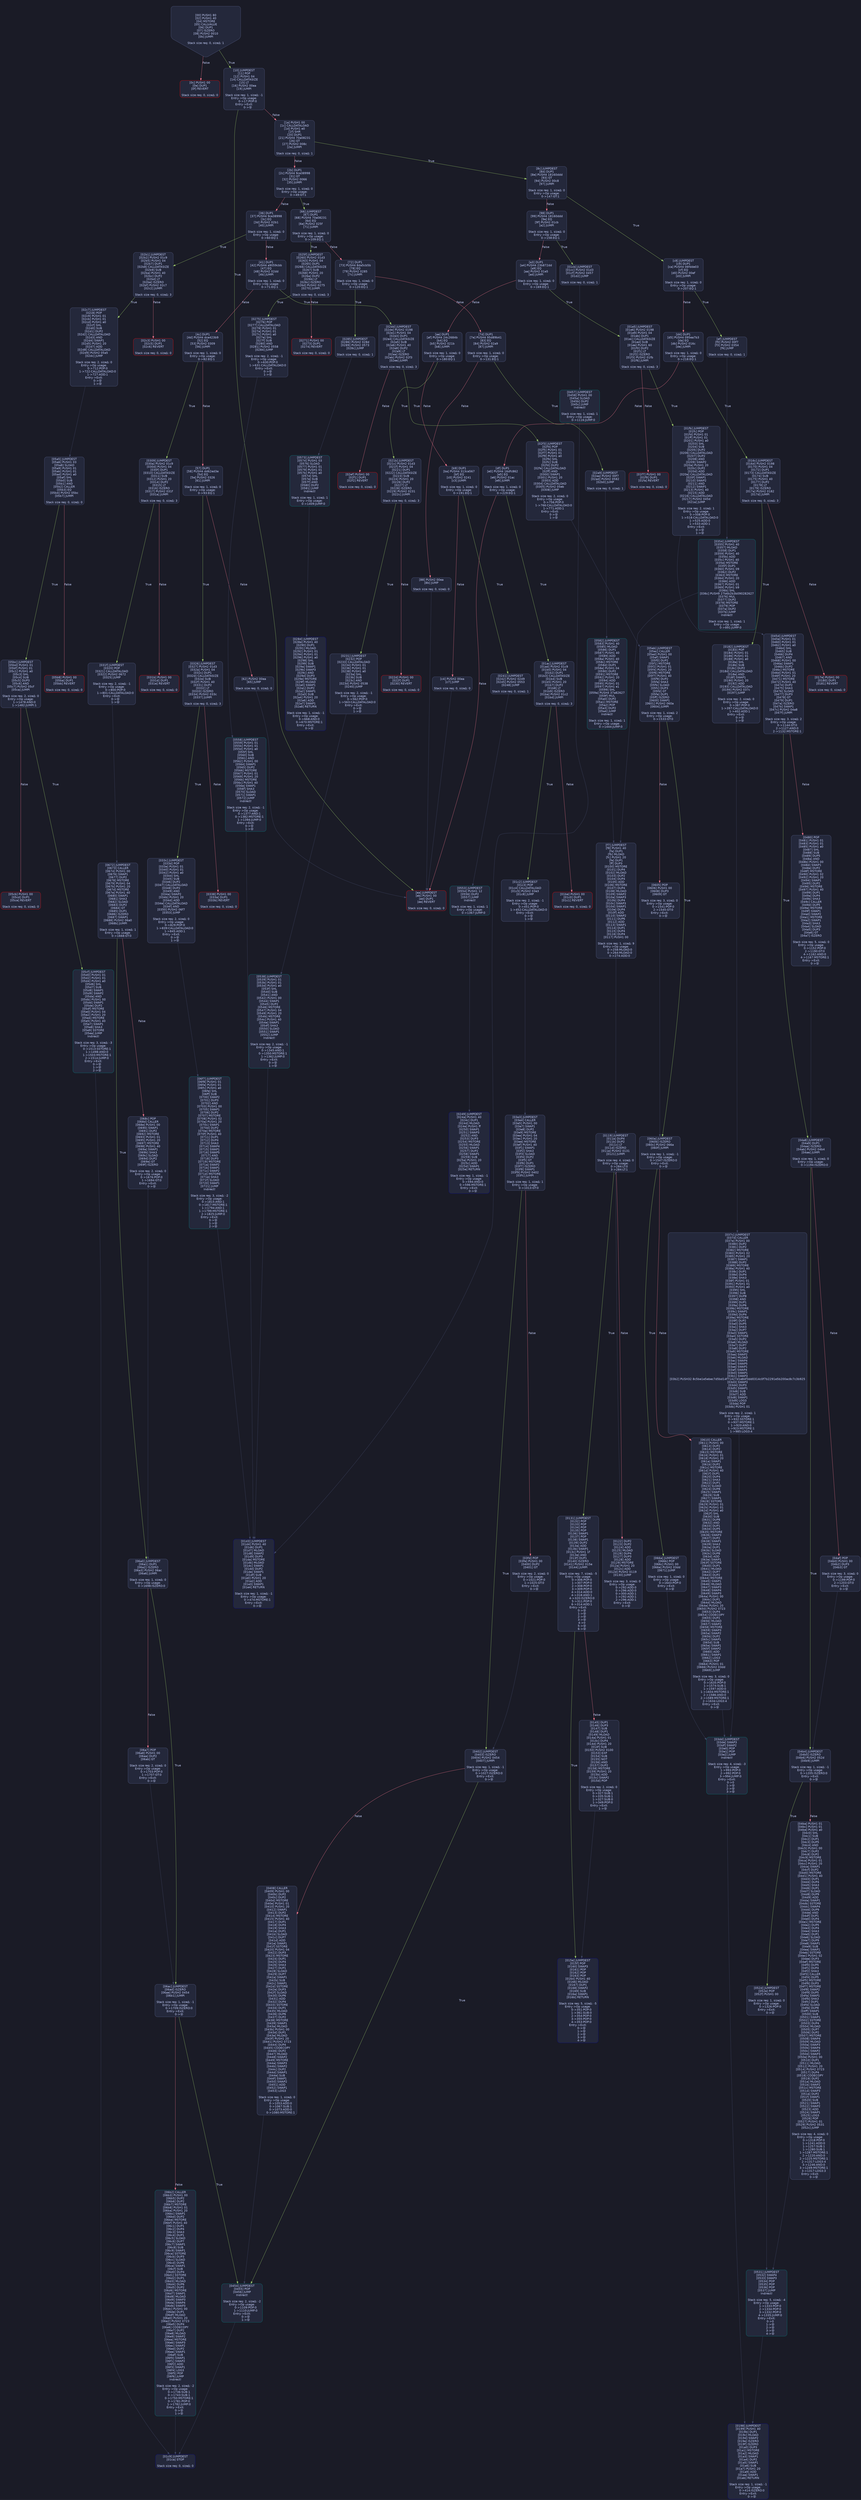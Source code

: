 digraph G {
    node [shape=box, style="filled, rounded", color="#565f89", fontcolor="#c0caf5", fontname="Helvetica", fillcolor="#24283b"];
    edge [color="#414868", fontcolor="#c0caf5", fontname="Helvetica"];
    bgcolor="#1a1b26";
    0 [ label = "[00] PUSH1 80
[02] PUSH1 40
[04] MSTORE
[05] CALLVALUE
[06] DUP1
[07] ISZERO
[08] PUSH2 0010
[0b] JUMPI

Stack size req: 0, sizeΔ: 1
" shape = invhouse]
    1 [ label = "[0c] PUSH1 00
[0e] DUP1
[0f] REVERT

Stack size req: 0, sizeΔ: 0
" color = "red"]
    2 [ label = "[10] JUMPDEST
[11] POP
[12] PUSH1 04
[14] CALLDATASIZE
[15] LT
[16] PUSH2 00ea
[19] JUMPI

Stack size req: 1, sizeΔ: -1
Entry->Op usage:
	0->17:POP:0
Entry->Exit:
	0->😵
"]
    3 [ label = "[1a] PUSH1 00
[1c] CALLDATALOAD
[1d] PUSH1 e0
[1f] SHR
[20] DUP1
[21] PUSH4 70a08231
[26] GT
[27] PUSH2 008c
[2a] JUMPI

Stack size req: 0, sizeΔ: 1
"]
    4 [ label = "[2b] DUP1
[2c] PUSH4 9ce38998
[31] GT
[32] PUSH2 0066
[35] JUMPI

Stack size req: 1, sizeΔ: 0
Entry->Op usage:
	0->49:GT:1
"]
    5 [ label = "[36] DUP1
[37] PUSH4 9ce38998
[3c] EQ
[3d] PUSH2 02b1
[40] JUMPI

Stack size req: 1, sizeΔ: 0
Entry->Op usage:
	0->60:EQ:1
"]
    6 [ label = "[41] DUP1
[42] PUSH4 a9059cbb
[47] EQ
[48] PUSH2 02dd
[4b] JUMPI

Stack size req: 1, sizeΔ: 0
Entry->Op usage:
	0->71:EQ:1
"]
    7 [ label = "[4c] DUP1
[4d] PUSH4 dce423b9
[52] EQ
[53] PUSH2 0309
[56] JUMPI

Stack size req: 1, sizeΔ: 0
Entry->Op usage:
	0->82:EQ:1
"]
    8 [ label = "[57] DUP1
[58] PUSH4 dd62ed3e
[5d] EQ
[5e] PUSH2 0326
[61] JUMPI

Stack size req: 1, sizeΔ: 0
Entry->Op usage:
	0->93:EQ:1
"]
    9 [ label = "[62] PUSH2 00ea
[65] JUMP

Stack size req: 0, sizeΔ: 0
"]
    10 [ label = "[66] JUMPDEST
[67] DUP1
[68] PUSH4 70a08231
[6d] EQ
[6e] PUSH2 025f
[71] JUMPI

Stack size req: 1, sizeΔ: 0
Entry->Op usage:
	0->109:EQ:1
"]
    11 [ label = "[72] DUP1
[73] PUSH4 8da5cb5b
[78] EQ
[79] PUSH2 0285
[7c] JUMPI

Stack size req: 1, sizeΔ: 0
Entry->Op usage:
	0->120:EQ:1
"]
    12 [ label = "[7d] DUP1
[7e] PUSH4 95d89b41
[83] EQ
[84] PUSH2 02a9
[87] JUMPI

Stack size req: 1, sizeΔ: 0
Entry->Op usage:
	0->131:EQ:1
"]
    13 [ label = "[88] PUSH2 00ea
[8b] JUMP

Stack size req: 0, sizeΔ: 0
"]
    14 [ label = "[8c] JUMPDEST
[8d] DUP1
[8e] PUSH4 18160ddd
[93] GT
[94] PUSH2 00c8
[97] JUMPI

Stack size req: 1, sizeΔ: 0
Entry->Op usage:
	0->147:GT:1
"]
    15 [ label = "[98] DUP1
[99] PUSH4 18160ddd
[9e] EQ
[9f] PUSH2 01cb
[a2] JUMPI

Stack size req: 1, sizeΔ: 0
Entry->Op usage:
	0->158:EQ:1
"]
    16 [ label = "[a3] DUP1
[a4] PUSH4 23b872dd
[a9] EQ
[aa] PUSH2 01e5
[ad] JUMPI

Stack size req: 1, sizeΔ: 0
Entry->Op usage:
	0->169:EQ:1
"]
    17 [ label = "[ae] DUP1
[af] PUSH4 24c2684b
[b4] EQ
[b5] PUSH2 021b
[b8] JUMPI

Stack size req: 1, sizeΔ: 0
Entry->Op usage:
	0->180:EQ:1
"]
    18 [ label = "[b9] DUP1
[ba] PUSH4 313ce567
[bf] EQ
[c0] PUSH2 0241
[c3] JUMPI

Stack size req: 1, sizeΔ: 0
Entry->Op usage:
	0->191:EQ:1
"]
    19 [ label = "[c4] PUSH2 00ea
[c7] JUMP

Stack size req: 0, sizeΔ: 0
"]
    20 [ label = "[c8] JUMPDEST
[c9] DUP1
[ca] PUSH4 06fdde03
[cf] EQ
[d0] PUSH2 00ef
[d3] JUMPI

Stack size req: 1, sizeΔ: 0
Entry->Op usage:
	0->207:EQ:1
"]
    21 [ label = "[d4] DUP1
[d5] PUSH4 095ea7b3
[da] EQ
[db] PUSH2 016c
[de] JUMPI

Stack size req: 1, sizeΔ: 0
Entry->Op usage:
	0->218:EQ:1
"]
    22 [ label = "[df] DUP1
[e0] PUSH4 16dfc862
[e5] EQ
[e6] PUSH2 01ac
[e9] JUMPI

Stack size req: 1, sizeΔ: 0
Entry->Op usage:
	0->229:EQ:1
"]
    23 [ label = "[ea] JUMPDEST
[eb] PUSH1 00
[ed] DUP1
[ee] REVERT

Stack size req: 0, sizeΔ: 0
" color = "red"]
    24 [ label = "[ef] JUMPDEST
[f0] PUSH2 00f7
[f3] PUSH2 0354
[f6] JUMP

Stack size req: 0, sizeΔ: 1
"]
    25 [ label = "[f7] JUMPDEST
[f8] PUSH1 40
[fa] DUP1
[fb] MLOAD
[fc] PUSH1 20
[fe] DUP1
[ff] DUP3
[0100] MSTORE
[0101] DUP4
[0102] MLOAD
[0103] DUP2
[0104] DUP4
[0105] ADD
[0106] MSTORE
[0107] DUP4
[0108] MLOAD
[0109] SWAP2
[010a] SWAP3
[010b] DUP4
[010c] SWAP3
[010d] SWAP1
[010e] DUP4
[010f] ADD
[0110] SWAP2
[0111] DUP6
[0112] ADD
[0113] SWAP1
[0114] DUP1
[0115] DUP4
[0116] DUP4
[0117] PUSH1 00

Stack size req: 1, sizeΔ: 9
Entry->Op usage:
	0->258:MLOAD:0
	0->264:MLOAD:0
	0->274:ADD:0
"]
    26 [ label = "[0119] JUMPDEST
[011a] DUP4
[011b] DUP2
[011c] LT
[011d] ISZERO
[011e] PUSH2 0131
[0121] JUMPI

Stack size req: 4, sizeΔ: 0
Entry->Op usage:
	0->284:LT:0
	3->284:LT:1
"]
    27 [ label = "[0122] DUP2
[0123] DUP2
[0124] ADD
[0125] MLOAD
[0126] DUP4
[0127] DUP3
[0128] ADD
[0129] MSTORE
[012a] PUSH1 20
[012c] ADD
[012d] PUSH2 0119
[0130] JUMP

Stack size req: 3, sizeΔ: 0
Entry->Op usage:
	0->292:ADD:0
	0->296:ADD:0
	0->300:ADD:1
	1->292:ADD:1
	2->296:ADD:1
Entry->Exit:
	0->😵
"]
    28 [ label = "[0131] JUMPDEST
[0132] POP
[0133] POP
[0134] POP
[0135] POP
[0136] SWAP1
[0137] POP
[0138] SWAP1
[0139] DUP2
[013a] ADD
[013b] SWAP1
[013c] PUSH1 1f
[013e] AND
[013f] DUP1
[0140] ISZERO
[0141] PUSH2 015e
[0144] JUMPI

Stack size req: 7, sizeΔ: -5
Entry->Op usage:
	0->306:POP:0
	1->307:POP:0
	2->308:POP:0
	3->309:POP:0
	4->314:ADD:0
	4->318:AND:1
	4->320:ISZERO:0
	5->311:POP:0
	6->314:ADD:1
Entry->Exit:
	0->😵
	1->😵
	2->😵
	3->😵
	4->0
	5->😵
	6->😵
"]
    29 [ label = "[0145] DUP1
[0146] DUP3
[0147] SUB
[0148] DUP1
[0149] MLOAD
[014a] PUSH1 01
[014c] DUP4
[014d] PUSH1 20
[014f] SUB
[0150] PUSH2 0100
[0153] EXP
[0154] SUB
[0155] NOT
[0156] AND
[0157] DUP2
[0158] MSTORE
[0159] PUSH1 20
[015b] ADD
[015c] SWAP2
[015d] POP

Stack size req: 2, sizeΔ: 0
Entry->Op usage:
	0->327:SUB:1
	0->335:SUB:1
	1->327:SUB:0
	1->349:POP:0
Entry->Exit:
	1->😵
"]
    30 [ label = "[015e] JUMPDEST
[015f] POP
[0160] SWAP3
[0161] POP
[0162] POP
[0163] POP
[0164] PUSH1 40
[0166] MLOAD
[0167] DUP1
[0168] SWAP2
[0169] SUB
[016a] SWAP1
[016b] RETURN

Stack size req: 5, sizeΔ: -5
Entry->Op usage:
	0->351:POP:0
	1->361:SUB:0
	2->354:POP:0
	3->355:POP:0
	4->353:POP:0
Entry->Exit:
	0->😵
	1->😵
	2->😵
	3->😵
	4->😵
" color = "darkblue"]
    31 [ label = "[016c] JUMPDEST
[016d] PUSH2 0198
[0170] PUSH1 04
[0172] DUP1
[0173] CALLDATASIZE
[0174] SUB
[0175] PUSH1 40
[0177] DUP2
[0178] LT
[0179] ISZERO
[017a] PUSH2 0182
[017d] JUMPI

Stack size req: 0, sizeΔ: 3
"]
    32 [ label = "[017e] PUSH1 00
[0180] DUP1
[0181] REVERT

Stack size req: 0, sizeΔ: 0
" color = "red"]
    33 [ label = "[0182] JUMPDEST
[0183] POP
[0184] PUSH1 01
[0186] PUSH1 01
[0188] PUSH1 a0
[018a] SHL
[018b] SUB
[018c] DUP2
[018d] CALLDATALOAD
[018e] AND
[018f] SWAP1
[0190] PUSH1 20
[0192] ADD
[0193] CALLDATALOAD
[0194] PUSH2 037c
[0197] JUMP

Stack size req: 2, sizeΔ: 0
Entry->Op usage:
	0->387:POP:0
	1->397:CALLDATALOAD:0
	1->402:ADD:1
Entry->Exit:
	0->😵
	1->😵
"]
    34 [ label = "[0198] JUMPDEST
[0199] PUSH1 40
[019b] DUP1
[019c] MLOAD
[019d] SWAP2
[019e] ISZERO
[019f] ISZERO
[01a0] DUP3
[01a1] MSTORE
[01a2] MLOAD
[01a3] SWAP1
[01a4] DUP2
[01a5] SWAP1
[01a6] SUB
[01a7] PUSH1 20
[01a9] ADD
[01aa] SWAP1
[01ab] RETURN

Stack size req: 1, sizeΔ: -1
Entry->Op usage:
	0->414:ISZERO:0
Entry->Exit:
	0->😵
" color = "darkblue"]
    35 [ label = "[01ac] JUMPDEST
[01ad] PUSH2 01c9
[01b0] PUSH1 04
[01b2] DUP1
[01b3] CALLDATASIZE
[01b4] SUB
[01b5] PUSH1 20
[01b7] DUP2
[01b8] LT
[01b9] ISZERO
[01ba] PUSH2 01c2
[01bd] JUMPI

Stack size req: 0, sizeΔ: 3
"]
    36 [ label = "[01be] PUSH1 00
[01c0] DUP1
[01c1] REVERT

Stack size req: 0, sizeΔ: 0
" color = "red"]
    37 [ label = "[01c2] JUMPDEST
[01c3] POP
[01c4] CALLDATALOAD
[01c5] PUSH2 03e3
[01c8] JUMP

Stack size req: 2, sizeΔ: -1
Entry->Op usage:
	0->451:POP:0
	1->452:CALLDATALOAD:0
Entry->Exit:
	0->😵
	1->😵
"]
    38 [ label = "[01c9] JUMPDEST
[01ca] STOP

Stack size req: 0, sizeΔ: 0
" color = "darkblue"]
    39 [ label = "[01cb] JUMPDEST
[01cc] PUSH2 01d3
[01cf] PUSH2 0457
[01d2] JUMP

Stack size req: 0, sizeΔ: 1
"]
    40 [ label = "[01d3] JUMPDEST
[01d4] PUSH1 40
[01d6] DUP1
[01d7] MLOAD
[01d8] SWAP2
[01d9] DUP3
[01da] MSTORE
[01db] MLOAD
[01dc] SWAP1
[01dd] DUP2
[01de] SWAP1
[01df] SUB
[01e0] PUSH1 20
[01e2] ADD
[01e3] SWAP1
[01e4] RETURN

Stack size req: 1, sizeΔ: -1
Entry->Op usage:
	0->474:MSTORE:1
Entry->Exit:
	0->😵
" color = "darkblue"]
    41 [ label = "[01e5] JUMPDEST
[01e6] PUSH2 0198
[01e9] PUSH1 04
[01eb] DUP1
[01ec] CALLDATASIZE
[01ed] SUB
[01ee] PUSH1 60
[01f0] DUP2
[01f1] LT
[01f2] ISZERO
[01f3] PUSH2 01fb
[01f6] JUMPI

Stack size req: 0, sizeΔ: 3
"]
    42 [ label = "[01f7] PUSH1 00
[01f9] DUP1
[01fa] REVERT

Stack size req: 0, sizeΔ: 0
" color = "red"]
    43 [ label = "[01fb] JUMPDEST
[01fc] POP
[01fd] PUSH1 01
[01ff] PUSH1 01
[0201] PUSH1 a0
[0203] SHL
[0204] SUB
[0205] DUP2
[0206] CALLDATALOAD
[0207] DUP2
[0208] AND
[0209] SWAP2
[020a] PUSH1 20
[020c] DUP2
[020d] ADD
[020e] CALLDATALOAD
[020f] SWAP1
[0210] SWAP2
[0211] AND
[0212] SWAP1
[0213] PUSH1 40
[0215] ADD
[0216] CALLDATALOAD
[0217] PUSH2 045d
[021a] JUMP

Stack size req: 2, sizeΔ: 1
Entry->Op usage:
	0->508:POP:0
	1->518:CALLDATALOAD:0
	1->525:ADD:0
	1->533:ADD:1
Entry->Exit:
	0->😵
	1->😵
"]
    44 [ label = "[021b] JUMPDEST
[021c] PUSH2 01d3
[021f] PUSH1 04
[0221] DUP1
[0222] CALLDATASIZE
[0223] SUB
[0224] PUSH1 20
[0226] DUP2
[0227] LT
[0228] ISZERO
[0229] PUSH2 0231
[022c] JUMPI

Stack size req: 0, sizeΔ: 3
"]
    45 [ label = "[022d] PUSH1 00
[022f] DUP1
[0230] REVERT

Stack size req: 0, sizeΔ: 0
" color = "red"]
    46 [ label = "[0231] JUMPDEST
[0232] POP
[0233] CALLDATALOAD
[0234] PUSH1 01
[0236] PUSH1 01
[0238] PUSH1 a0
[023a] SHL
[023b] SUB
[023c] AND
[023d] PUSH2 0538
[0240] JUMP

Stack size req: 2, sizeΔ: -1
Entry->Op usage:
	0->562:POP:0
	1->563:CALLDATALOAD:0
Entry->Exit:
	0->😵
	1->😵
"]
    47 [ label = "[0241] JUMPDEST
[0242] PUSH2 0249
[0245] PUSH2 0553
[0248] JUMP

Stack size req: 0, sizeΔ: 1
"]
    48 [ label = "[0249] JUMPDEST
[024a] PUSH1 40
[024c] DUP1
[024d] MLOAD
[024e] PUSH1 ff
[0250] SWAP1
[0251] SWAP3
[0252] AND
[0253] DUP3
[0254] MSTORE
[0255] MLOAD
[0256] SWAP1
[0257] DUP2
[0258] SWAP1
[0259] SUB
[025a] PUSH1 20
[025c] ADD
[025d] SWAP1
[025e] RETURN

Stack size req: 1, sizeΔ: -1
Entry->Op usage:
	0->594:AND:0
	0->596:MSTORE:1
Entry->Exit:
	0->😵
" color = "darkblue"]
    49 [ label = "[025f] JUMPDEST
[0260] PUSH2 01d3
[0263] PUSH1 04
[0265] DUP1
[0266] CALLDATASIZE
[0267] SUB
[0268] PUSH1 20
[026a] DUP2
[026b] LT
[026c] ISZERO
[026d] PUSH2 0275
[0270] JUMPI

Stack size req: 0, sizeΔ: 3
"]
    50 [ label = "[0271] PUSH1 00
[0273] DUP1
[0274] REVERT

Stack size req: 0, sizeΔ: 0
" color = "red"]
    51 [ label = "[0275] JUMPDEST
[0276] POP
[0277] CALLDATALOAD
[0278] PUSH1 01
[027a] PUSH1 01
[027c] PUSH1 a0
[027e] SHL
[027f] SUB
[0280] AND
[0281] PUSH2 0558
[0284] JUMP

Stack size req: 2, sizeΔ: -1
Entry->Op usage:
	0->630:POP:0
	1->631:CALLDATALOAD:0
Entry->Exit:
	0->😵
	1->😵
"]
    52 [ label = "[0285] JUMPDEST
[0286] PUSH2 028d
[0289] PUSH2 0573
[028c] JUMP

Stack size req: 0, sizeΔ: 1
"]
    53 [ label = "[028d] JUMPDEST
[028e] PUSH1 40
[0290] DUP1
[0291] MLOAD
[0292] PUSH1 01
[0294] PUSH1 01
[0296] PUSH1 a0
[0298] SHL
[0299] SUB
[029a] SWAP1
[029b] SWAP3
[029c] AND
[029d] DUP3
[029e] MSTORE
[029f] MLOAD
[02a0] SWAP1
[02a1] DUP2
[02a2] SWAP1
[02a3] SUB
[02a4] PUSH1 20
[02a6] ADD
[02a7] SWAP1
[02a8] RETURN

Stack size req: 1, sizeΔ: -1
Entry->Op usage:
	0->668:AND:0
	0->670:MSTORE:1
Entry->Exit:
	0->😵
" color = "darkblue"]
    54 [ label = "[02a9] JUMPDEST
[02aa] PUSH2 00f7
[02ad] PUSH2 0582
[02b0] JUMP

Stack size req: 0, sizeΔ: 1
"]
    55 [ label = "[02b1] JUMPDEST
[02b2] PUSH2 01c9
[02b5] PUSH1 04
[02b7] DUP1
[02b8] CALLDATASIZE
[02b9] SUB
[02ba] PUSH1 40
[02bc] DUP2
[02bd] LT
[02be] ISZERO
[02bf] PUSH2 02c7
[02c2] JUMPI

Stack size req: 0, sizeΔ: 3
"]
    56 [ label = "[02c3] PUSH1 00
[02c5] DUP1
[02c6] REVERT

Stack size req: 0, sizeΔ: 0
" color = "red"]
    57 [ label = "[02c7] JUMPDEST
[02c8] POP
[02c9] PUSH1 01
[02cb] PUSH1 01
[02cd] PUSH1 a0
[02cf] SHL
[02d0] SUB
[02d1] DUP2
[02d2] CALLDATALOAD
[02d3] AND
[02d4] SWAP1
[02d5] PUSH1 20
[02d7] ADD
[02d8] CALLDATALOAD
[02d9] PUSH2 05a5
[02dc] JUMP

Stack size req: 2, sizeΔ: 0
Entry->Op usage:
	0->712:POP:0
	1->722:CALLDATALOAD:0
	1->727:ADD:1
Entry->Exit:
	0->😵
	1->😵
"]
    58 [ label = "[02dd] JUMPDEST
[02de] PUSH2 0198
[02e1] PUSH1 04
[02e3] DUP1
[02e4] CALLDATASIZE
[02e5] SUB
[02e6] PUSH1 40
[02e8] DUP2
[02e9] LT
[02ea] ISZERO
[02eb] PUSH2 02f3
[02ee] JUMPI

Stack size req: 0, sizeΔ: 3
"]
    59 [ label = "[02ef] PUSH1 00
[02f1] DUP1
[02f2] REVERT

Stack size req: 0, sizeΔ: 0
" color = "red"]
    60 [ label = "[02f3] JUMPDEST
[02f4] POP
[02f5] PUSH1 01
[02f7] PUSH1 01
[02f9] PUSH1 a0
[02fb] SHL
[02fc] SUB
[02fd] DUP2
[02fe] CALLDATALOAD
[02ff] AND
[0300] SWAP1
[0301] PUSH1 20
[0303] ADD
[0304] CALLDATALOAD
[0305] PUSH2 05eb
[0308] JUMP

Stack size req: 2, sizeΔ: 0
Entry->Op usage:
	0->756:POP:0
	1->766:CALLDATALOAD:0
	1->771:ADD:1
Entry->Exit:
	0->😵
	1->😵
"]
    61 [ label = "[0309] JUMPDEST
[030a] PUSH2 01c9
[030d] PUSH1 04
[030f] DUP1
[0310] CALLDATASIZE
[0311] SUB
[0312] PUSH1 20
[0314] DUP2
[0315] LT
[0316] ISZERO
[0317] PUSH2 031f
[031a] JUMPI

Stack size req: 0, sizeΔ: 3
"]
    62 [ label = "[031b] PUSH1 00
[031d] DUP1
[031e] REVERT

Stack size req: 0, sizeΔ: 0
" color = "red"]
    63 [ label = "[031f] JUMPDEST
[0320] POP
[0321] CALLDATALOAD
[0322] PUSH2 0672
[0325] JUMP

Stack size req: 2, sizeΔ: -1
Entry->Op usage:
	0->800:POP:0
	1->801:CALLDATALOAD:0
Entry->Exit:
	0->😵
	1->😵
"]
    64 [ label = "[0326] JUMPDEST
[0327] PUSH2 01d3
[032a] PUSH1 04
[032c] DUP1
[032d] CALLDATASIZE
[032e] SUB
[032f] PUSH1 40
[0331] DUP2
[0332] LT
[0333] ISZERO
[0334] PUSH2 033c
[0337] JUMPI

Stack size req: 0, sizeΔ: 3
"]
    65 [ label = "[0338] PUSH1 00
[033a] DUP1
[033b] REVERT

Stack size req: 0, sizeΔ: 0
" color = "red"]
    66 [ label = "[033c] JUMPDEST
[033d] POP
[033e] PUSH1 01
[0340] PUSH1 01
[0342] PUSH1 a0
[0344] SHL
[0345] SUB
[0346] DUP2
[0347] CALLDATALOAD
[0348] DUP2
[0349] AND
[034a] SWAP2
[034b] PUSH1 20
[034d] ADD
[034e] CALLDATALOAD
[034f] AND
[0350] PUSH2 06f7
[0353] JUMP

Stack size req: 2, sizeΔ: 0
Entry->Op usage:
	0->829:POP:0
	1->839:CALLDATALOAD:0
	1->845:ADD:1
Entry->Exit:
	0->😵
	1->😵
"]
    67 [ label = "[0354] JUMPDEST
[0355] PUSH1 40
[0357] MLOAD
[0358] DUP1
[0359] PUSH1 40
[035b] ADD
[035c] PUSH1 40
[035e] MSTORE
[035f] DUP1
[0360] PUSH1 09
[0362] DUP2
[0363] MSTORE
[0364] PUSH1 20
[0366] ADD
[0367] PUSH1 01
[0369] PUSH1 b9
[036b] SHL
[036c] PUSH9 27b6b2b3b090282627
[0376] MUL
[0377] DUP2
[0378] MSTORE
[0379] POP
[037a] DUP2
[037b] JUMP
Indirect!

Stack size req: 1, sizeΔ: 1
Entry->Op usage:
	0->891:JUMP:0
" color = "teal"]
    68 [ label = "[037c] JUMPDEST
[037d] CALLER
[037e] PUSH1 00
[0380] DUP2
[0381] DUP2
[0382] MSTORE
[0383] PUSH1 02
[0385] PUSH1 20
[0387] SWAP1
[0388] DUP2
[0389] MSTORE
[038a] PUSH1 40
[038c] DUP1
[038d] DUP4
[038e] SHA3
[038f] PUSH1 01
[0391] PUSH1 01
[0393] PUSH1 a0
[0395] SHL
[0396] SUB
[0397] DUP8
[0398] AND
[0399] DUP1
[039a] DUP6
[039b] MSTORE
[039c] SWAP1
[039d] DUP4
[039e] MSTORE
[039f] DUP2
[03a0] DUP5
[03a1] SHA3
[03a2] DUP7
[03a3] SWAP1
[03a4] SSTORE
[03a5] DUP2
[03a6] MLOAD
[03a7] DUP7
[03a8] DUP2
[03a9] MSTORE
[03aa] SWAP2
[03ab] MLOAD
[03ac] SWAP4
[03ad] SWAP5
[03ae] SWAP1
[03af] SWAP4
[03b0] SWAP1
[03b1] SWAP3
[03b2] PUSH32 8c5be1e5ebec7d5bd14f71427d1e84f3dd0314c0f7b2291e5b200ac8c7c3b925
[03d3] SWAP3
[03d4] DUP3
[03d5] SWAP1
[03d6] SUB
[03d7] ADD
[03d8] SWAP1
[03d9] LOG3
[03da] POP
[03db] PUSH1 01

Stack size req: 2, sizeΔ: 1
Entry->Op usage:
	0->932:SSTORE:1
	0->937:MSTORE:1
	1->920:AND:0
	1->923:MSTORE:1
	1->985:LOG3:4
"]
    69 [ label = "[03dd] JUMPDEST
[03de] SWAP3
[03df] SWAP2
[03e0] POP
[03e1] POP
[03e2] JUMP
Indirect!

Stack size req: 4, sizeΔ: -3
Entry->Op usage:
	1->993:POP:0
	2->992:POP:0
	3->994:JUMP:0
Entry->Exit:
	0->0
	1->😵
	2->😵
	3->😵
" color = "teal"]
    70 [ label = "[03e3] JUMPDEST
[03e4] CALLER
[03e5] PUSH1 00
[03e7] SWAP1
[03e8] DUP2
[03e9] MSTORE
[03ea] PUSH1 04
[03ec] PUSH1 20
[03ee] MSTORE
[03ef] PUSH1 40
[03f1] SWAP1
[03f2] SHA3
[03f3] SLOAD
[03f4] DUP2
[03f5] GT
[03f6] DUP1
[03f7] ISZERO
[03f8] SWAP1
[03f9] PUSH2 0402
[03fc] JUMPI

Stack size req: 1, sizeΔ: 1
Entry->Op usage:
	0->1013:GT:0
"]
    71 [ label = "[03fd] POP
[03fe] PUSH1 00
[0400] DUP2
[0401] GT

Stack size req: 2, sizeΔ: 0
Entry->Op usage:
	0->1021:POP:0
	1->1025:GT:0
Entry->Exit:
	0->😵
"]
    72 [ label = "[0402] JUMPDEST
[0403] ISZERO
[0404] PUSH2 0454
[0407] JUMPI

Stack size req: 1, sizeΔ: -1
Entry->Op usage:
	0->1027:ISZERO:0
Entry->Exit:
	0->😵
"]
    73 [ label = "[0408] CALLER
[0409] PUSH1 00
[040b] DUP2
[040c] DUP2
[040d] MSTORE
[040e] PUSH1 01
[0410] PUSH1 20
[0412] SWAP1
[0413] DUP2
[0414] MSTORE
[0415] PUSH1 40
[0417] DUP1
[0418] DUP4
[0419] SHA3
[041a] DUP1
[041b] SLOAD
[041c] DUP7
[041d] ADD
[041e] SWAP1
[041f] SSTORE
[0420] PUSH1 04
[0422] DUP3
[0423] MSTORE
[0424] DUP1
[0425] DUP4
[0426] SHA3
[0427] DUP1
[0428] SLOAD
[0429] DUP7
[042a] SWAP1
[042b] SUB
[042c] SWAP1
[042d] SSTORE
[042e] DUP3
[042f] SLOAD
[0430] DUP6
[0431] ADD
[0432] DUP4
[0433] SSTORE
[0434] DUP1
[0435] MLOAD
[0436] DUP6
[0437] DUP2
[0438] MSTORE
[0439] SWAP1
[043a] MLOAD
[043b] PUSH1 00
[043d] DUP1
[043e] MLOAD
[043f] PUSH1 20
[0441] PUSH2 0723
[0444] DUP4
[0445] CODECOPY
[0446] DUP2
[0447] MLOAD
[0448] SWAP2
[0449] MSTORE
[044a] SWAP3
[044b] SWAP2
[044c] DUP2
[044d] SWAP1
[044e] SUB
[044f] SWAP1
[0450] SWAP2
[0451] ADD
[0452] SWAP1
[0453] LOG3

Stack size req: 1, sizeΔ: 0
Entry->Op usage:
	0->1053:ADD:0
	0->1067:SUB:1
	0->1073:ADD:0
	0->1080:MSTORE:1
"]
    74 [ label = "[0454] JUMPDEST
[0455] POP
[0456] JUMP
Indirect!

Stack size req: 2, sizeΔ: -2
Entry->Op usage:
	0->1109:POP:0
	1->1110:JUMP:0
Entry->Exit:
	0->😵
	1->😵
" color = "teal"]
    75 [ label = "[0457] JUMPDEST
[0458] PUSH1 00
[045a] SLOAD
[045b] DUP2
[045c] JUMP
Indirect!

Stack size req: 1, sizeΔ: 1
Entry->Op usage:
	0->1116:JUMP:0
" color = "teal"]
    76 [ label = "[045d] JUMPDEST
[045e] PUSH1 01
[0460] PUSH1 01
[0462] PUSH1 a0
[0464] SHL
[0465] SUB
[0466] DUP4
[0467] AND
[0468] PUSH1 00
[046a] SWAP1
[046b] DUP2
[046c] MSTORE
[046d] PUSH1 01
[046f] PUSH1 20
[0471] MSTORE
[0472] PUSH1 40
[0474] DUP2
[0475] SHA3
[0476] SLOAD
[0477] DUP3
[0478] GT
[0479] DUP1
[047a] ISZERO
[047b] SWAP1
[047c] PUSH2 04a8
[047f] JUMPI

Stack size req: 3, sizeΔ: 2
Entry->Op usage:
	0->1144:GT:0
	2->1127:AND:0
	2->1132:MSTORE:1
"]
    77 [ label = "[0480] POP
[0481] PUSH1 01
[0483] PUSH1 01
[0485] PUSH1 a0
[0487] SHL
[0488] SUB
[0489] DUP5
[048a] AND
[048b] PUSH1 00
[048d] SWAP1
[048e] DUP2
[048f] MSTORE
[0490] PUSH1 02
[0492] PUSH1 20
[0494] SWAP1
[0495] DUP2
[0496] MSTORE
[0497] PUSH1 40
[0499] DUP1
[049a] DUP4
[049b] SHA3
[049c] CALLER
[049d] DUP5
[049e] MSTORE
[049f] SWAP1
[04a0] SWAP2
[04a1] MSTORE
[04a2] SWAP1
[04a3] SHA3
[04a4] SLOAD
[04a5] DUP3
[04a6] GT
[04a7] ISZERO

Stack size req: 5, sizeΔ: 0
Entry->Op usage:
	0->1152:POP:0
	2->1190:GT:0
	4->1162:AND:0
	4->1167:MSTORE:1
Entry->Exit:
	0->😵
"]
    78 [ label = "[04a8] JUMPDEST
[04a9] DUP1
[04aa] ISZERO
[04ab] PUSH2 04b4
[04ae] JUMPI

Stack size req: 1, sizeΔ: 0
Entry->Op usage:
	0->1194:ISZERO:0
"]
    79 [ label = "[04af] POP
[04b0] PUSH1 00
[04b2] DUP3
[04b3] GT

Stack size req: 3, sizeΔ: 0
Entry->Op usage:
	0->1199:POP:0
	2->1203:GT:0
Entry->Exit:
	0->😵
"]
    80 [ label = "[04b4] JUMPDEST
[04b5] ISZERO
[04b6] PUSH2 052d
[04b9] JUMPI

Stack size req: 1, sizeΔ: -1
Entry->Op usage:
	0->1205:ISZERO:0
Entry->Exit:
	0->😵
"]
    81 [ label = "[04ba] PUSH1 01
[04bc] PUSH1 01
[04be] PUSH1 a0
[04c0] SHL
[04c1] SUB
[04c2] DUP1
[04c3] DUP5
[04c4] AND
[04c5] PUSH1 00
[04c7] DUP2
[04c8] DUP2
[04c9] MSTORE
[04ca] PUSH1 01
[04cc] PUSH1 20
[04ce] SWAP1
[04cf] DUP2
[04d0] MSTORE
[04d1] PUSH1 40
[04d3] DUP1
[04d4] DUP4
[04d5] SHA3
[04d6] DUP1
[04d7] SLOAD
[04d8] DUP9
[04d9] ADD
[04da] SWAP1
[04db] SSTORE
[04dc] SWAP4
[04dd] DUP9
[04de] AND
[04df] DUP1
[04e0] DUP4
[04e1] MSTORE
[04e2] DUP5
[04e3] DUP4
[04e4] SHA3
[04e5] DUP1
[04e6] SLOAD
[04e7] DUP9
[04e8] SWAP1
[04e9] SUB
[04ea] SWAP1
[04eb] SSTORE
[04ec] PUSH1 02
[04ee] DUP3
[04ef] MSTORE
[04f0] DUP5
[04f1] DUP4
[04f2] SHA3
[04f3] CALLER
[04f4] DUP5
[04f5] MSTORE
[04f6] DUP3
[04f7] MSTORE
[04f8] SWAP2
[04f9] DUP5
[04fa] SWAP1
[04fb] SHA3
[04fc] DUP1
[04fd] SLOAD
[04fe] DUP8
[04ff] SWAP1
[0500] SUB
[0501] SWAP1
[0502] SSTORE
[0503] DUP4
[0504] MLOAD
[0505] DUP7
[0506] DUP2
[0507] MSTORE
[0508] SWAP4
[0509] MLOAD
[050a] SWAP3
[050b] SWAP4
[050c] SWAP2
[050d] SWAP3
[050e] PUSH1 00
[0510] DUP1
[0511] MLOAD
[0512] PUSH1 20
[0514] PUSH2 0723
[0517] DUP4
[0518] CODECOPY
[0519] DUP2
[051a] MLOAD
[051b] SWAP2
[051c] MSTORE
[051d] SWAP3
[051e] DUP2
[051f] SWAP1
[0520] SUB
[0521] SWAP1
[0522] SWAP2
[0523] ADD
[0524] SWAP1
[0525] LOG3
[0526] POP
[0527] PUSH1 01
[0529] PUSH2 0531
[052c] JUMP

Stack size req: 4, sizeΔ: 0
Entry->Op usage:
	0->1318:POP:0
	1->1241:ADD:0
	1->1257:SUB:1
	1->1280:SUB:1
	1->1287:MSTORE:1
	2->1220:AND:0
	2->1225:MSTORE:1
	2->1317:LOG3:4
	3->1246:AND:0
	3->1249:MSTORE:1
	3->1317:LOG3:3
Entry->Exit:
	0->😵
"]
    82 [ label = "[052d] JUMPDEST
[052e] POP
[052f] PUSH1 00

Stack size req: 1, sizeΔ: 0
Entry->Op usage:
	0->1326:POP:0
Entry->Exit:
	0->😵
"]
    83 [ label = "[0531] JUMPDEST
[0532] SWAP4
[0533] SWAP3
[0534] POP
[0535] POP
[0536] POP
[0537] JUMP
Indirect!

Stack size req: 5, sizeΔ: -4
Entry->Op usage:
	1->1333:POP:0
	2->1334:POP:0
	3->1332:POP:0
	4->1335:JUMP:0
Entry->Exit:
	0->0
	1->😵
	2->😵
	3->😵
	4->😵
" color = "teal"]
    84 [ label = "[0538] JUMPDEST
[0539] PUSH1 01
[053b] PUSH1 01
[053d] PUSH1 a0
[053f] SHL
[0540] SUB
[0541] AND
[0542] PUSH1 00
[0544] SWAP1
[0545] DUP2
[0546] MSTORE
[0547] PUSH1 04
[0549] PUSH1 20
[054b] MSTORE
[054c] PUSH1 40
[054e] SWAP1
[054f] SHA3
[0550] SLOAD
[0551] SWAP1
[0552] JUMP
Indirect!

Stack size req: 2, sizeΔ: -1
Entry->Op usage:
	0->1345:AND:1
	0->1350:MSTORE:1
	1->1362:JUMP:0
Entry->Exit:
	0->😵
	1->😵
" color = "teal"]
    85 [ label = "[0553] JUMPDEST
[0554] PUSH1 12
[0556] DUP2
[0557] JUMP
Indirect!

Stack size req: 1, sizeΔ: 1
Entry->Op usage:
	0->1367:JUMP:0
" color = "teal"]
    86 [ label = "[0558] JUMPDEST
[0559] PUSH1 01
[055b] PUSH1 01
[055d] PUSH1 a0
[055f] SHL
[0560] SUB
[0561] AND
[0562] PUSH1 00
[0564] SWAP1
[0565] DUP2
[0566] MSTORE
[0567] PUSH1 01
[0569] PUSH1 20
[056b] MSTORE
[056c] PUSH1 40
[056e] SWAP1
[056f] SHA3
[0570] SLOAD
[0571] SWAP1
[0572] JUMP
Indirect!

Stack size req: 2, sizeΔ: -1
Entry->Op usage:
	0->1377:AND:1
	0->1382:MSTORE:1
	1->1394:JUMP:0
Entry->Exit:
	0->😵
	1->😵
" color = "teal"]
    87 [ label = "[0573] JUMPDEST
[0574] PUSH1 03
[0576] SLOAD
[0577] PUSH1 01
[0579] PUSH1 01
[057b] PUSH1 a0
[057d] SHL
[057e] SUB
[057f] AND
[0580] DUP2
[0581] JUMP
Indirect!

Stack size req: 1, sizeΔ: 1
Entry->Op usage:
	0->1409:JUMP:0
" color = "teal"]
    88 [ label = "[0582] JUMPDEST
[0583] PUSH1 40
[0585] MLOAD
[0586] DUP1
[0587] PUSH1 40
[0589] ADD
[058a] PUSH1 40
[058c] MSTORE
[058d] DUP1
[058e] PUSH1 04
[0590] DUP2
[0591] MSTORE
[0592] PUSH1 20
[0594] ADD
[0595] PUSH1 01
[0597] PUSH1 e1
[0599] SHL
[059a] PUSH4 37a82627
[059f] MUL
[05a0] DUP2
[05a1] MSTORE
[05a2] POP
[05a3] DUP2
[05a4] JUMP
Indirect!

Stack size req: 1, sizeΔ: 1
Entry->Op usage:
	0->1444:JUMP:0
" color = "teal"]
    89 [ label = "[05a5] JUMPDEST
[05a6] PUSH1 03
[05a8] SLOAD
[05a9] PUSH1 01
[05ab] PUSH1 01
[05ad] PUSH1 a0
[05af] SHL
[05b0] SUB
[05b1] AND
[05b2] CALLER
[05b3] EQ
[05b4] PUSH2 05bc
[05b7] JUMPI

Stack size req: 0, sizeΔ: 0
"]
    90 [ label = "[05b8] PUSH1 00
[05ba] DUP1
[05bb] REVERT

Stack size req: 0, sizeΔ: 0
" color = "red"]
    91 [ label = "[05bc] JUMPDEST
[05bd] PUSH1 01
[05bf] PUSH1 01
[05c1] PUSH1 a0
[05c3] SHL
[05c4] SUB
[05c5] DUP3
[05c6] AND
[05c7] PUSH2 05cf
[05ca] JUMPI

Stack size req: 2, sizeΔ: 0
Entry->Op usage:
	1->1478:AND:0
	1->1482:JUMPI:1
"]
    92 [ label = "[05cb] PUSH1 00
[05cd] DUP1
[05ce] REVERT

Stack size req: 0, sizeΔ: 0
" color = "red"]
    93 [ label = "[05cf] JUMPDEST
[05d0] PUSH1 01
[05d2] PUSH1 01
[05d4] PUSH1 a0
[05d6] SHL
[05d7] SUB
[05d8] SWAP1
[05d9] SWAP2
[05da] AND
[05db] PUSH1 00
[05dd] SWAP1
[05de] DUP2
[05df] MSTORE
[05e0] PUSH1 04
[05e2] PUSH1 20
[05e4] MSTORE
[05e5] PUSH1 40
[05e7] SWAP1
[05e8] SHA3
[05e9] SSTORE
[05ea] JUMP
Indirect!

Stack size req: 3, sizeΔ: -3
Entry->Op usage:
	0->1513:SSTORE:1
	1->1498:AND:0
	1->1503:MSTORE:1
	2->1514:JUMP:0
Entry->Exit:
	0->😵
	1->😵
	2->😵
" color = "teal"]
    94 [ label = "[05eb] JUMPDEST
[05ec] CALLER
[05ed] PUSH1 00
[05ef] SWAP1
[05f0] DUP2
[05f1] MSTORE
[05f2] PUSH1 01
[05f4] PUSH1 20
[05f6] MSTORE
[05f7] PUSH1 40
[05f9] DUP2
[05fa] SHA3
[05fb] SLOAD
[05fc] DUP3
[05fd] GT
[05fe] DUP1
[05ff] ISZERO
[0600] SWAP1
[0601] PUSH2 060a
[0604] JUMPI

Stack size req: 1, sizeΔ: 2
Entry->Op usage:
	0->1533:GT:0
"]
    95 [ label = "[0605] POP
[0606] PUSH1 00
[0608] DUP3
[0609] GT

Stack size req: 3, sizeΔ: 0
Entry->Op usage:
	0->1541:POP:0
	2->1545:GT:0
Entry->Exit:
	0->😵
"]
    96 [ label = "[060a] JUMPDEST
[060b] ISZERO
[060c] PUSH2 066a
[060f] JUMPI

Stack size req: 1, sizeΔ: -1
Entry->Op usage:
	0->1547:ISZERO:0
Entry->Exit:
	0->😵
"]
    97 [ label = "[0610] CALLER
[0611] PUSH1 00
[0613] DUP2
[0614] DUP2
[0615] MSTORE
[0616] PUSH1 01
[0618] PUSH1 20
[061a] SWAP1
[061b] DUP2
[061c] MSTORE
[061d] PUSH1 40
[061f] DUP1
[0620] DUP4
[0621] SHA3
[0622] DUP1
[0623] SLOAD
[0624] DUP8
[0625] SWAP1
[0626] SUB
[0627] SWAP1
[0628] SSTORE
[0629] PUSH1 01
[062b] PUSH1 01
[062d] PUSH1 a0
[062f] SHL
[0630] SUB
[0631] DUP8
[0632] AND
[0633] DUP1
[0634] DUP5
[0635] MSTORE
[0636] SWAP3
[0637] DUP2
[0638] SWAP1
[0639] SHA3
[063a] DUP1
[063b] SLOAD
[063c] DUP8
[063d] ADD
[063e] SWAP1
[063f] SSTORE
[0640] DUP1
[0641] MLOAD
[0642] DUP7
[0643] DUP2
[0644] MSTORE
[0645] SWAP1
[0646] MLOAD
[0647] SWAP3
[0648] SWAP4
[0649] SWAP3
[064a] PUSH1 00
[064c] DUP1
[064d] MLOAD
[064e] PUSH1 20
[0650] PUSH2 0723
[0653] DUP4
[0654] CODECOPY
[0655] DUP2
[0656] MLOAD
[0657] SWAP2
[0658] MSTORE
[0659] SWAP3
[065a] SWAP2
[065b] DUP2
[065c] SWAP1
[065d] SUB
[065e] SWAP1
[065f] SWAP2
[0660] ADD
[0661] SWAP1
[0662] LOG3
[0663] POP
[0664] PUSH1 01
[0666] PUSH2 03dd
[0669] JUMP

Stack size req: 3, sizeΔ: 0
Entry->Op usage:
	0->1635:POP:0
	1->1574:SUB:1
	1->1597:ADD:0
	1->1604:MSTORE:1
	2->1586:AND:0
	2->1589:MSTORE:1
	2->1634:LOG3:4
Entry->Exit:
	0->😵
"]
    98 [ label = "[066a] JUMPDEST
[066b] POP
[066c] PUSH1 00
[066e] PUSH2 03dd
[0671] JUMP

Stack size req: 1, sizeΔ: 0
Entry->Op usage:
	0->1643:POP:0
Entry->Exit:
	0->😵
"]
    99 [ label = "[0672] JUMPDEST
[0673] CALLER
[0674] PUSH1 00
[0676] SWAP1
[0677] DUP2
[0678] MSTORE
[0679] PUSH1 04
[067b] PUSH1 20
[067d] MSTORE
[067e] PUSH1 40
[0680] SWAP1
[0681] SHA3
[0682] SLOAD
[0683] DUP2
[0684] GT
[0685] DUP1
[0686] ISZERO
[0687] SWAP1
[0688] PUSH2 06a0
[068b] JUMPI

Stack size req: 1, sizeΔ: 1
Entry->Op usage:
	0->1668:GT:0
"]
    100 [ label = "[068c] POP
[068d] CALLER
[068e] PUSH1 00
[0690] SWAP1
[0691] DUP2
[0692] MSTORE
[0693] PUSH1 01
[0695] PUSH1 20
[0697] MSTORE
[0698] PUSH1 40
[069a] SWAP1
[069b] SHA3
[069c] SLOAD
[069d] DUP2
[069e] GT
[069f] ISZERO

Stack size req: 2, sizeΔ: 0
Entry->Op usage:
	0->1676:POP:0
	1->1694:GT:0
Entry->Exit:
	0->😵
"]
    101 [ label = "[06a0] JUMPDEST
[06a1] DUP1
[06a2] ISZERO
[06a3] PUSH2 06ac
[06a6] JUMPI

Stack size req: 1, sizeΔ: 0
Entry->Op usage:
	0->1698:ISZERO:0
"]
    102 [ label = "[06a7] POP
[06a8] PUSH1 00
[06aa] DUP2
[06ab] GT

Stack size req: 2, sizeΔ: 0
Entry->Op usage:
	0->1703:POP:0
	1->1707:GT:0
Entry->Exit:
	0->😵
"]
    103 [ label = "[06ac] JUMPDEST
[06ad] ISZERO
[06ae] PUSH2 0454
[06b1] JUMPI

Stack size req: 1, sizeΔ: -1
Entry->Op usage:
	0->1709:ISZERO:0
Entry->Exit:
	0->😵
"]
    104 [ label = "[06b2] CALLER
[06b3] PUSH1 00
[06b5] DUP2
[06b6] DUP2
[06b7] MSTORE
[06b8] PUSH1 01
[06ba] PUSH1 20
[06bc] SWAP1
[06bd] DUP2
[06be] MSTORE
[06bf] PUSH1 40
[06c1] DUP1
[06c2] DUP4
[06c3] SHA3
[06c4] DUP1
[06c5] SLOAD
[06c6] DUP7
[06c7] SWAP1
[06c8] SUB
[06c9] SWAP1
[06ca] SSTORE
[06cb] DUP3
[06cc] SLOAD
[06cd] DUP6
[06ce] SWAP1
[06cf] SUB
[06d0] DUP4
[06d1] SSTORE
[06d2] DUP1
[06d3] MLOAD
[06d4] DUP6
[06d5] DUP2
[06d6] MSTORE
[06d7] SWAP1
[06d8] MLOAD
[06d9] SWAP3
[06da] SWAP4
[06db] SWAP3
[06dc] PUSH1 00
[06de] DUP1
[06df] MLOAD
[06e0] PUSH1 20
[06e2] PUSH2 0723
[06e5] DUP4
[06e6] CODECOPY
[06e7] DUP2
[06e8] MLOAD
[06e9] SWAP2
[06ea] MSTORE
[06eb] SWAP3
[06ec] SWAP2
[06ed] DUP2
[06ee] SWAP1
[06ef] SUB
[06f0] SWAP1
[06f1] SWAP2
[06f2] ADD
[06f3] SWAP1
[06f4] LOG3
[06f5] POP
[06f6] JUMP
Indirect!

Stack size req: 2, sizeΔ: -2
Entry->Op usage:
	0->1736:SUB:1
	0->1743:SUB:1
	0->1750:MSTORE:1
	0->1781:POP:0
	1->1782:JUMP:0
Entry->Exit:
	0->😵
	1->😵
" color = "teal"]
    105 [ label = "[06f7] JUMPDEST
[06f8] PUSH1 01
[06fa] PUSH1 01
[06fc] PUSH1 a0
[06fe] SHL
[06ff] SUB
[0700] SWAP2
[0701] DUP3
[0702] AND
[0703] PUSH1 00
[0705] SWAP1
[0706] DUP2
[0707] MSTORE
[0708] PUSH1 02
[070a] PUSH1 20
[070c] SWAP1
[070d] DUP2
[070e] MSTORE
[070f] PUSH1 40
[0711] DUP1
[0712] DUP4
[0713] SHA3
[0714] SWAP4
[0715] SWAP1
[0716] SWAP5
[0717] AND
[0718] DUP3
[0719] MSTORE
[071a] SWAP2
[071b] SWAP1
[071c] SWAP2
[071d] MSTORE
[071e] SHA3
[071f] SLOAD
[0720] SWAP1
[0721] JUMP
Indirect!

Stack size req: 3, sizeΔ: -2
Entry->Op usage:
	0->1815:AND:1
	0->1817:MSTORE:1
	1->1794:AND:1
	1->1799:MSTORE:1
	2->1825:JUMP:0
Entry->Exit:
	0->😵
	1->😵
	2->😵
" color = "teal"]
    0 -> 1 [ label = "False" color = "#f7768e"]
    0 -> 2 [ label = "True" color = "#9ece6a"]
    2 -> 3 [ label = "False" color = "#f7768e"]
    2 -> 23 [ label = "True" color = "#9ece6a"]
    3 -> 4 [ label = "False" color = "#f7768e"]
    3 -> 14 [ label = "True" color = "#9ece6a"]
    4 -> 5 [ label = "False" color = "#f7768e"]
    4 -> 10 [ label = "True" color = "#9ece6a"]
    5 -> 6 [ label = "False" color = "#f7768e"]
    5 -> 55 [ label = "True" color = "#9ece6a"]
    6 -> 7 [ label = "False" color = "#f7768e"]
    6 -> 58 [ label = "True" color = "#9ece6a"]
    7 -> 8 [ label = "False" color = "#f7768e"]
    7 -> 61 [ label = "True" color = "#9ece6a"]
    8 -> 9 [ label = "False" color = "#f7768e"]
    8 -> 64 [ label = "True" color = "#9ece6a"]
    9 -> 23 [ ]
    10 -> 11 [ label = "False" color = "#f7768e"]
    10 -> 49 [ label = "True" color = "#9ece6a"]
    11 -> 12 [ label = "False" color = "#f7768e"]
    11 -> 52 [ label = "True" color = "#9ece6a"]
    12 -> 13 [ label = "False" color = "#f7768e"]
    12 -> 54 [ label = "True" color = "#9ece6a"]
    13 -> 23 [ ]
    14 -> 15 [ label = "False" color = "#f7768e"]
    14 -> 20 [ label = "True" color = "#9ece6a"]
    15 -> 16 [ label = "False" color = "#f7768e"]
    15 -> 39 [ label = "True" color = "#9ece6a"]
    16 -> 17 [ label = "False" color = "#f7768e"]
    16 -> 41 [ label = "True" color = "#9ece6a"]
    17 -> 18 [ label = "False" color = "#f7768e"]
    17 -> 44 [ label = "True" color = "#9ece6a"]
    18 -> 19 [ label = "False" color = "#f7768e"]
    18 -> 47 [ label = "True" color = "#9ece6a"]
    19 -> 23 [ ]
    20 -> 21 [ label = "False" color = "#f7768e"]
    20 -> 24 [ label = "True" color = "#9ece6a"]
    21 -> 22 [ label = "False" color = "#f7768e"]
    21 -> 31 [ label = "True" color = "#9ece6a"]
    22 -> 23 [ label = "False" color = "#f7768e"]
    22 -> 35 [ label = "True" color = "#9ece6a"]
    24 -> 67 [ ]
    25 -> 26 [ ]
    26 -> 27 [ label = "False" color = "#f7768e"]
    26 -> 28 [ label = "True" color = "#9ece6a"]
    27 -> 26 [ ]
    28 -> 29 [ label = "False" color = "#f7768e"]
    28 -> 30 [ label = "True" color = "#9ece6a"]
    29 -> 30 [ ]
    31 -> 32 [ label = "False" color = "#f7768e"]
    31 -> 33 [ label = "True" color = "#9ece6a"]
    33 -> 68 [ ]
    35 -> 36 [ label = "False" color = "#f7768e"]
    35 -> 37 [ label = "True" color = "#9ece6a"]
    37 -> 70 [ ]
    39 -> 75 [ ]
    41 -> 42 [ label = "False" color = "#f7768e"]
    41 -> 43 [ label = "True" color = "#9ece6a"]
    43 -> 76 [ ]
    44 -> 45 [ label = "False" color = "#f7768e"]
    44 -> 46 [ label = "True" color = "#9ece6a"]
    46 -> 84 [ ]
    47 -> 85 [ ]
    49 -> 50 [ label = "False" color = "#f7768e"]
    49 -> 51 [ label = "True" color = "#9ece6a"]
    51 -> 86 [ ]
    52 -> 87 [ ]
    54 -> 88 [ ]
    55 -> 56 [ label = "False" color = "#f7768e"]
    55 -> 57 [ label = "True" color = "#9ece6a"]
    57 -> 89 [ ]
    58 -> 59 [ label = "False" color = "#f7768e"]
    58 -> 60 [ label = "True" color = "#9ece6a"]
    60 -> 94 [ ]
    61 -> 62 [ label = "False" color = "#f7768e"]
    61 -> 63 [ label = "True" color = "#9ece6a"]
    63 -> 99 [ ]
    64 -> 65 [ label = "False" color = "#f7768e"]
    64 -> 66 [ label = "True" color = "#9ece6a"]
    66 -> 105 [ ]
    68 -> 69 [ ]
    70 -> 71 [ label = "False" color = "#f7768e"]
    70 -> 72 [ label = "True" color = "#9ece6a"]
    71 -> 72 [ ]
    72 -> 73 [ label = "False" color = "#f7768e"]
    72 -> 74 [ label = "True" color = "#9ece6a"]
    73 -> 74 [ ]
    76 -> 77 [ label = "False" color = "#f7768e"]
    76 -> 78 [ label = "True" color = "#9ece6a"]
    77 -> 78 [ ]
    78 -> 79 [ label = "False" color = "#f7768e"]
    78 -> 80 [ label = "True" color = "#9ece6a"]
    79 -> 80 [ ]
    80 -> 81 [ label = "False" color = "#f7768e"]
    80 -> 82 [ label = "True" color = "#9ece6a"]
    81 -> 83 [ ]
    82 -> 83 [ ]
    89 -> 90 [ label = "False" color = "#f7768e"]
    89 -> 91 [ label = "True" color = "#9ece6a"]
    91 -> 92 [ label = "False" color = "#f7768e"]
    91 -> 93 [ label = "True" color = "#9ece6a"]
    94 -> 95 [ label = "False" color = "#f7768e"]
    94 -> 96 [ label = "True" color = "#9ece6a"]
    95 -> 96 [ ]
    96 -> 97 [ label = "False" color = "#f7768e"]
    96 -> 98 [ label = "True" color = "#9ece6a"]
    97 -> 69 [ ]
    98 -> 69 [ ]
    99 -> 100 [ label = "False" color = "#f7768e"]
    99 -> 101 [ label = "True" color = "#9ece6a"]
    100 -> 101 [ ]
    101 -> 102 [ label = "False" color = "#f7768e"]
    101 -> 103 [ label = "True" color = "#9ece6a"]
    102 -> 103 [ ]
    103 -> 104 [ label = "False" color = "#f7768e"]
    103 -> 74 [ label = "True" color = "#9ece6a"]
    67 -> 25 [ ]
    69 -> 34 [ ]
    74 -> 38 [ ]
    75 -> 40 [ ]
    83 -> 34 [ ]
    84 -> 40 [ ]
    85 -> 48 [ ]
    86 -> 40 [ ]
    87 -> 53 [ ]
    88 -> 25 [ ]
    93 -> 38 [ ]
    104 -> 38 [ ]
    105 -> 40 [ ]

}
